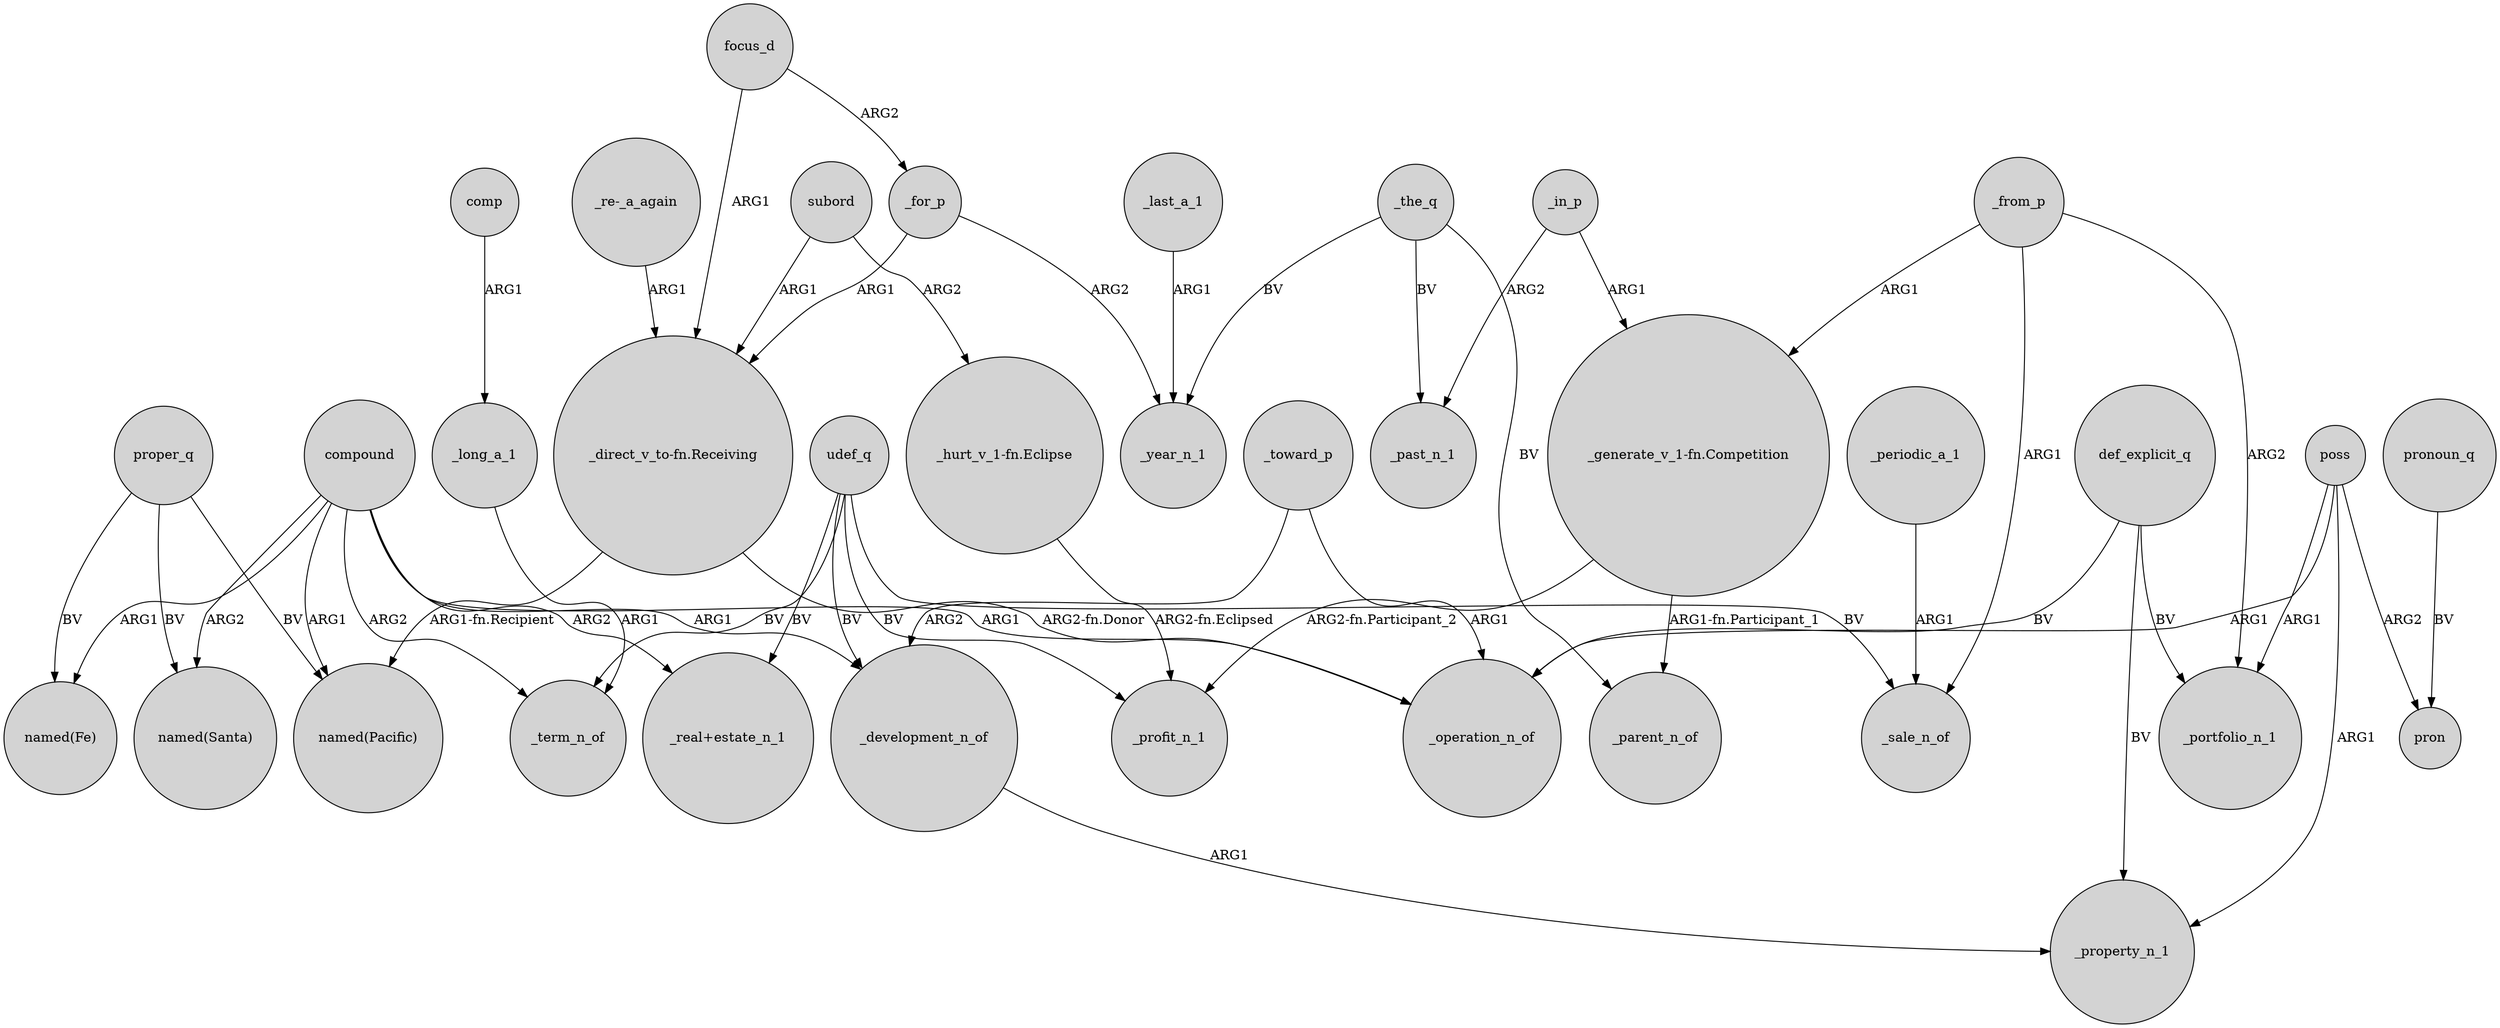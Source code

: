 digraph {
	node [shape=circle style=filled]
	_toward_p -> _operation_n_of [label=ARG1]
	udef_q -> _term_n_of [label=BV]
	"_generate_v_1-fn.Competition" -> _profit_n_1 [label="ARG2-fn.Participant_2"]
	proper_q -> "named(Fe)" [label=BV]
	_toward_p -> _development_n_of [label=ARG2]
	compound -> _term_n_of [label=ARG2]
	_the_q -> _parent_n_of [label=BV]
	poss -> _operation_n_of [label=ARG1]
	_long_a_1 -> _term_n_of [label=ARG1]
	udef_q -> _profit_n_1 [label=BV]
	compound -> _operation_n_of [label=ARG1]
	udef_q -> _sale_n_of [label=BV]
	_from_p -> _sale_n_of [label=ARG1]
	compound -> "_real+estate_n_1" [label=ARG2]
	_for_p -> "_direct_v_to-fn.Receiving" [label=ARG1]
	compound -> "named(Santa)" [label=ARG2]
	"_direct_v_to-fn.Receiving" -> _operation_n_of [label="ARG2-fn.Donor"]
	compound -> "named(Pacific)" [label=ARG1]
	pronoun_q -> pron [label=BV]
	subord -> "_hurt_v_1-fn.Eclipse" [label=ARG2]
	comp -> _long_a_1 [label=ARG1]
	poss -> pron [label=ARG2]
	_the_q -> _year_n_1 [label=BV]
	udef_q -> _development_n_of [label=BV]
	subord -> "_direct_v_to-fn.Receiving" [label=ARG1]
	"_re-_a_again" -> "_direct_v_to-fn.Receiving" [label=ARG1]
	_last_a_1 -> _year_n_1 [label=ARG1]
	poss -> _property_n_1 [label=ARG1]
	focus_d -> "_direct_v_to-fn.Receiving" [label=ARG1]
	def_explicit_q -> _property_n_1 [label=BV]
	poss -> _portfolio_n_1 [label=ARG1]
	compound -> "named(Fe)" [label=ARG1]
	_in_p -> "_generate_v_1-fn.Competition" [label=ARG1]
	proper_q -> "named(Pacific)" [label=BV]
	_from_p -> "_generate_v_1-fn.Competition" [label=ARG1]
	def_explicit_q -> _operation_n_of [label=BV]
	def_explicit_q -> _portfolio_n_1 [label=BV]
	"_direct_v_to-fn.Receiving" -> "named(Pacific)" [label="ARG1-fn.Recipient"]
	"_hurt_v_1-fn.Eclipse" -> _profit_n_1 [label="ARG2-fn.Eclipsed"]
	_periodic_a_1 -> _sale_n_of [label=ARG1]
	_for_p -> _year_n_1 [label=ARG2]
	proper_q -> "named(Santa)" [label=BV]
	"_generate_v_1-fn.Competition" -> _parent_n_of [label="ARG1-fn.Participant_1"]
	focus_d -> _for_p [label=ARG2]
	_from_p -> _portfolio_n_1 [label=ARG2]
	_the_q -> _past_n_1 [label=BV]
	udef_q -> "_real+estate_n_1" [label=BV]
	_in_p -> _past_n_1 [label=ARG2]
	_development_n_of -> _property_n_1 [label=ARG1]
	compound -> _development_n_of [label=ARG1]
}
